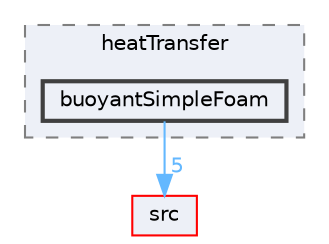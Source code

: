 digraph "applications/solvers/heatTransfer/buoyantSimpleFoam"
{
 // LATEX_PDF_SIZE
  bgcolor="transparent";
  edge [fontname=Helvetica,fontsize=10,labelfontname=Helvetica,labelfontsize=10];
  node [fontname=Helvetica,fontsize=10,shape=box,height=0.2,width=0.4];
  compound=true
  subgraph clusterdir_faee72e18493b47f6f5cdf576f4c62ea {
    graph [ bgcolor="#edf0f7", pencolor="grey50", label="heatTransfer", fontname=Helvetica,fontsize=10 style="filled,dashed", URL="dir_faee72e18493b47f6f5cdf576f4c62ea.html",tooltip=""]
  dir_90706e5b82a3613c0a5b601bc80a6bc4 [label="buoyantSimpleFoam", fillcolor="#edf0f7", color="grey25", style="filled,bold", URL="dir_90706e5b82a3613c0a5b601bc80a6bc4.html",tooltip=""];
  }
  dir_68267d1309a1af8e8297ef4c3efbcdba [label="src", fillcolor="#edf0f7", color="red", style="filled", URL="dir_68267d1309a1af8e8297ef4c3efbcdba.html",tooltip=""];
  dir_90706e5b82a3613c0a5b601bc80a6bc4->dir_68267d1309a1af8e8297ef4c3efbcdba [headlabel="5", labeldistance=1.5 headhref="dir_000363_003729.html" href="dir_000363_003729.html" color="steelblue1" fontcolor="steelblue1"];
}
